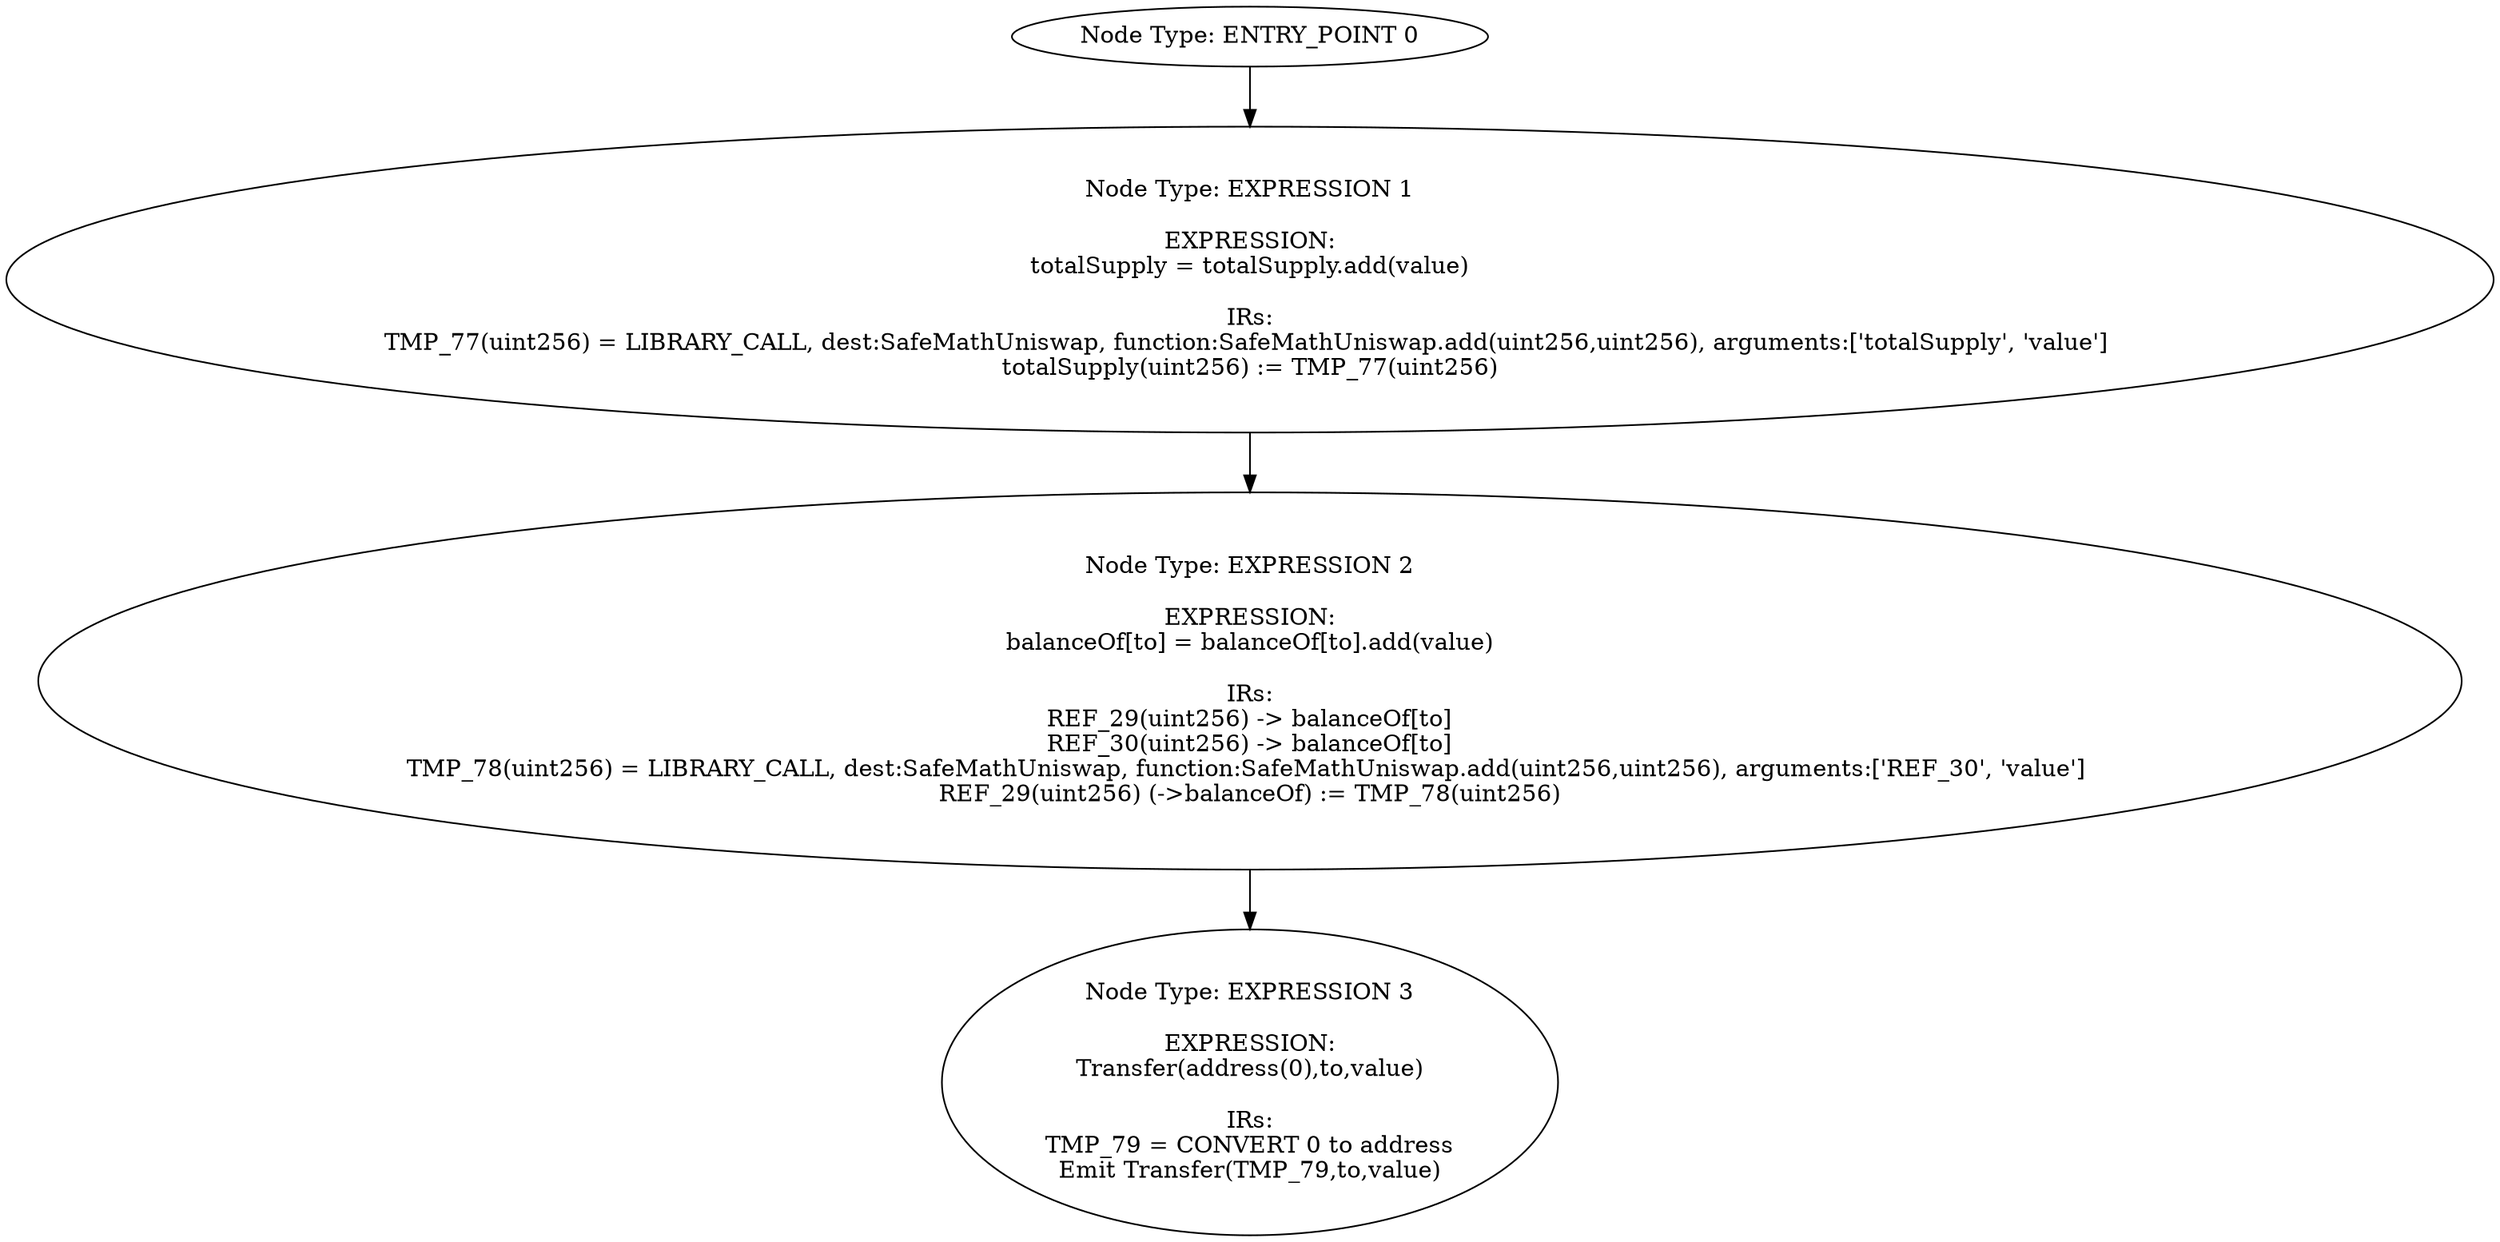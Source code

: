 digraph{
0[label="Node Type: ENTRY_POINT 0
"];
0->1;
1[label="Node Type: EXPRESSION 1

EXPRESSION:
totalSupply = totalSupply.add(value)

IRs:
TMP_77(uint256) = LIBRARY_CALL, dest:SafeMathUniswap, function:SafeMathUniswap.add(uint256,uint256), arguments:['totalSupply', 'value'] 
totalSupply(uint256) := TMP_77(uint256)"];
1->2;
2[label="Node Type: EXPRESSION 2

EXPRESSION:
balanceOf[to] = balanceOf[to].add(value)

IRs:
REF_29(uint256) -> balanceOf[to]
REF_30(uint256) -> balanceOf[to]
TMP_78(uint256) = LIBRARY_CALL, dest:SafeMathUniswap, function:SafeMathUniswap.add(uint256,uint256), arguments:['REF_30', 'value'] 
REF_29(uint256) (->balanceOf) := TMP_78(uint256)"];
2->3;
3[label="Node Type: EXPRESSION 3

EXPRESSION:
Transfer(address(0),to,value)

IRs:
TMP_79 = CONVERT 0 to address
Emit Transfer(TMP_79,to,value)"];
}
